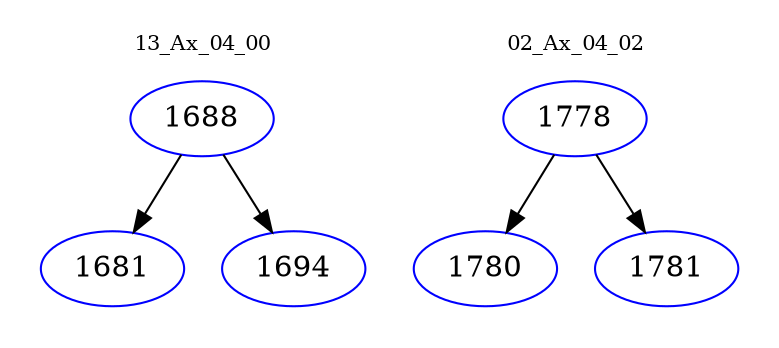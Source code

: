 digraph{
subgraph cluster_0 {
color = white
label = "13_Ax_04_00";
fontsize=10;
T0_1688 [label="1688", color="blue"]
T0_1688 -> T0_1681 [color="black"]
T0_1681 [label="1681", color="blue"]
T0_1688 -> T0_1694 [color="black"]
T0_1694 [label="1694", color="blue"]
}
subgraph cluster_1 {
color = white
label = "02_Ax_04_02";
fontsize=10;
T1_1778 [label="1778", color="blue"]
T1_1778 -> T1_1780 [color="black"]
T1_1780 [label="1780", color="blue"]
T1_1778 -> T1_1781 [color="black"]
T1_1781 [label="1781", color="blue"]
}
}
